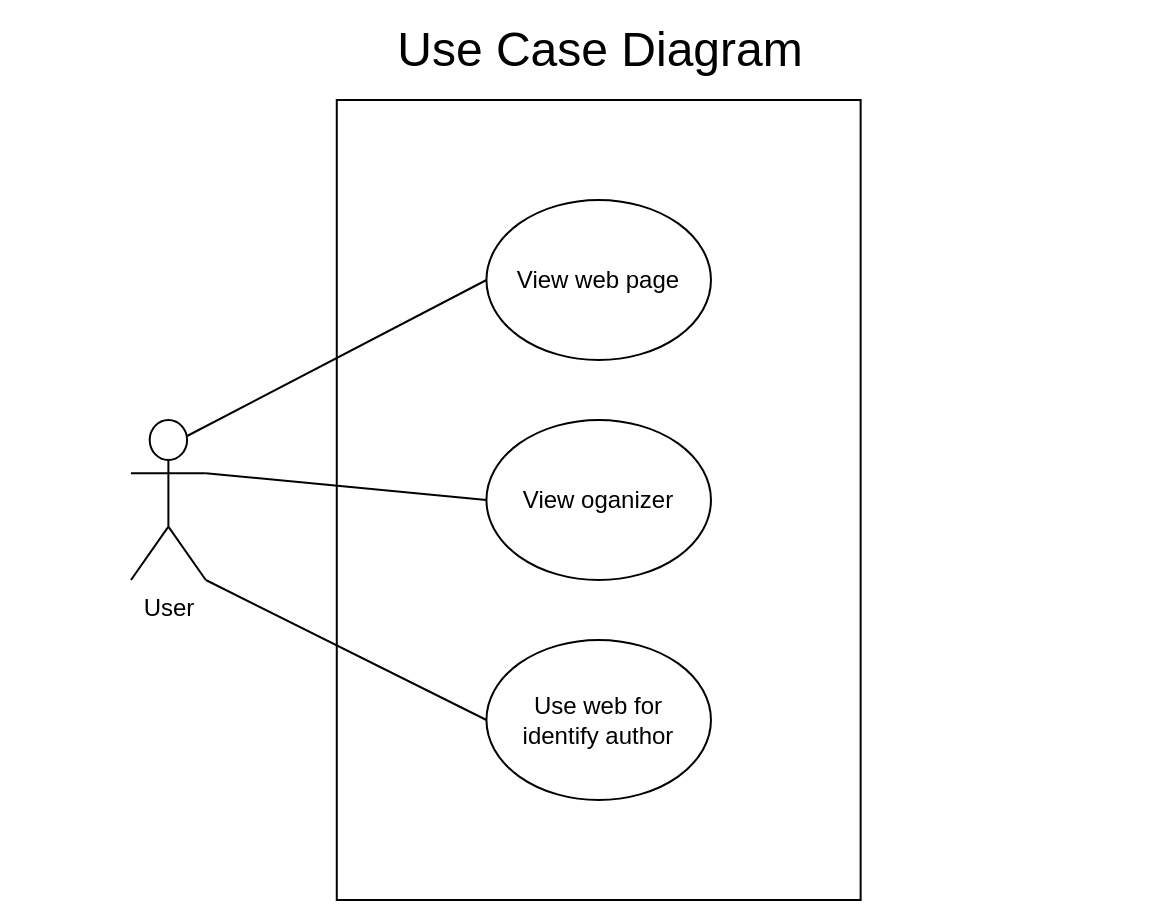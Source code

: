 <mxfile version="20.5.3" type="github">
  <diagram id="RtVEUDqzVCyqqtY8JFPe" name="Page-1">
    <mxGraphModel dx="1038" dy="571" grid="1" gridSize="10" guides="1" tooltips="1" connect="1" arrows="1" fold="1" page="1" pageScale="1" pageWidth="850" pageHeight="1100" math="0" shadow="0">
      <root>
        <mxCell id="0" />
        <mxCell id="1" parent="0" />
        <mxCell id="CBnTP6omUqdDNAGQ4zTm-16" value="" style="group" parent="1" vertex="1" connectable="0">
          <mxGeometry x="160" y="80" width="580" height="460" as="geometry" />
        </mxCell>
        <mxCell id="CBnTP6omUqdDNAGQ4zTm-1" value="" style="rounded=0;whiteSpace=wrap;html=1;fontSize=24;strokeColor=none;" parent="CBnTP6omUqdDNAGQ4zTm-16" vertex="1">
          <mxGeometry width="560" height="460" as="geometry" />
        </mxCell>
        <mxCell id="CBnTP6omUqdDNAGQ4zTm-2" value="User" style="shape=umlActor;verticalLabelPosition=bottom;verticalAlign=top;html=1;outlineConnect=0;" parent="CBnTP6omUqdDNAGQ4zTm-16" vertex="1">
          <mxGeometry x="65.484" y="210" width="37.419" height="80" as="geometry" />
        </mxCell>
        <mxCell id="CBnTP6omUqdDNAGQ4zTm-4" value="" style="rounded=0;whiteSpace=wrap;html=1;" parent="CBnTP6omUqdDNAGQ4zTm-16" vertex="1">
          <mxGeometry x="168.387" y="50" width="261.935" height="400" as="geometry" />
        </mxCell>
        <mxCell id="CBnTP6omUqdDNAGQ4zTm-6" value="View oganizer" style="ellipse;whiteSpace=wrap;html=1;" parent="CBnTP6omUqdDNAGQ4zTm-16" vertex="1">
          <mxGeometry x="243.226" y="210" width="112.258" height="80" as="geometry" />
        </mxCell>
        <mxCell id="CBnTP6omUqdDNAGQ4zTm-7" value="Use web for &lt;br&gt;identify author" style="ellipse;whiteSpace=wrap;html=1;" parent="CBnTP6omUqdDNAGQ4zTm-16" vertex="1">
          <mxGeometry x="243.226" y="320" width="112.258" height="80" as="geometry" />
        </mxCell>
        <mxCell id="CBnTP6omUqdDNAGQ4zTm-8" value="View web page" style="ellipse;whiteSpace=wrap;html=1;" parent="CBnTP6omUqdDNAGQ4zTm-16" vertex="1">
          <mxGeometry x="243.226" y="100" width="112.258" height="80" as="geometry" />
        </mxCell>
        <mxCell id="CBnTP6omUqdDNAGQ4zTm-10" value="&lt;font style=&quot;font-size: 24px;&quot;&gt;Use Case Diagram&lt;/font&gt;" style="text;html=1;strokeColor=none;fillColor=none;align=center;verticalAlign=middle;whiteSpace=wrap;rounded=0;" parent="CBnTP6omUqdDNAGQ4zTm-16" vertex="1">
          <mxGeometry x="190.605" y="10" width="217.5" height="30" as="geometry" />
        </mxCell>
        <mxCell id="CBnTP6omUqdDNAGQ4zTm-11" value="" style="endArrow=none;html=1;rounded=0;fontSize=24;entryX=0;entryY=0.5;entryDx=0;entryDy=0;exitX=0.75;exitY=0.1;exitDx=0;exitDy=0;exitPerimeter=0;" parent="CBnTP6omUqdDNAGQ4zTm-16" source="CBnTP6omUqdDNAGQ4zTm-2" target="CBnTP6omUqdDNAGQ4zTm-8" edge="1">
          <mxGeometry width="50" height="50" relative="1" as="geometry">
            <mxPoint x="84.194" y="270" as="sourcePoint" />
            <mxPoint x="130.968" y="220" as="targetPoint" />
          </mxGeometry>
        </mxCell>
        <mxCell id="CBnTP6omUqdDNAGQ4zTm-12" value="" style="endArrow=none;html=1;rounded=0;fontSize=24;entryX=0;entryY=0.5;entryDx=0;entryDy=0;exitX=1;exitY=0.333;exitDx=0;exitDy=0;exitPerimeter=0;" parent="CBnTP6omUqdDNAGQ4zTm-16" source="CBnTP6omUqdDNAGQ4zTm-2" target="CBnTP6omUqdDNAGQ4zTm-6" edge="1">
          <mxGeometry width="50" height="50" relative="1" as="geometry">
            <mxPoint x="84.194" y="270" as="sourcePoint" />
            <mxPoint x="130.968" y="220" as="targetPoint" />
          </mxGeometry>
        </mxCell>
        <mxCell id="CBnTP6omUqdDNAGQ4zTm-13" value="" style="endArrow=none;html=1;rounded=0;fontSize=24;exitX=1;exitY=1;exitDx=0;exitDy=0;exitPerimeter=0;entryX=0;entryY=0.5;entryDx=0;entryDy=0;" parent="CBnTP6omUqdDNAGQ4zTm-16" source="CBnTP6omUqdDNAGQ4zTm-2" target="CBnTP6omUqdDNAGQ4zTm-7" edge="1">
          <mxGeometry width="50" height="50" relative="1" as="geometry">
            <mxPoint x="84.194" y="270" as="sourcePoint" />
            <mxPoint x="130.968" y="220" as="targetPoint" />
          </mxGeometry>
        </mxCell>
      </root>
    </mxGraphModel>
  </diagram>
</mxfile>
